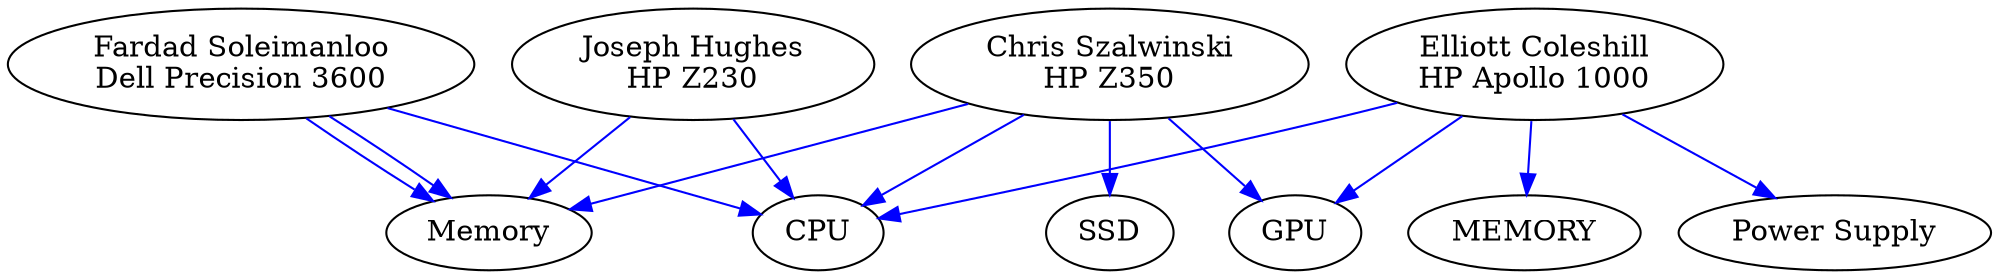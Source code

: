 digraph TaskGraph {
 "Fardad Soleimanloo\nDell Precision 3600"->"CPU" [color=blue]; 
 "Fardad Soleimanloo\nDell Precision 3600"->"Memory" [color=blue]; 
 "Fardad Soleimanloo\nDell Precision 3600"->"Memory" [color=blue]; 
 "Joseph Hughes\nHP Z230"->"CPU" [color=blue]; 
 "Joseph Hughes\nHP Z230"->"Memory" [color=blue]; 
 "Chris Szalwinski\nHP Z350"->"CPU" [color=blue]; 
 "Chris Szalwinski\nHP Z350"->"Memory" [color=blue]; 
 "Chris Szalwinski\nHP Z350"->"SSD" [color=blue]; 
 "Chris Szalwinski\nHP Z350"->"GPU" [color=blue]; 
 "Elliott Coleshill\nHP Apollo 1000"->"CPU" [color=blue]; 
 "Elliott Coleshill\nHP Apollo 1000"->"MEMORY" [color=blue]; 
 "Elliott Coleshill\nHP Apollo 1000"->"Power Supply" [color=blue]; 
 "Elliott Coleshill\nHP Apollo 1000"->"GPU" [color=blue]; 
}
